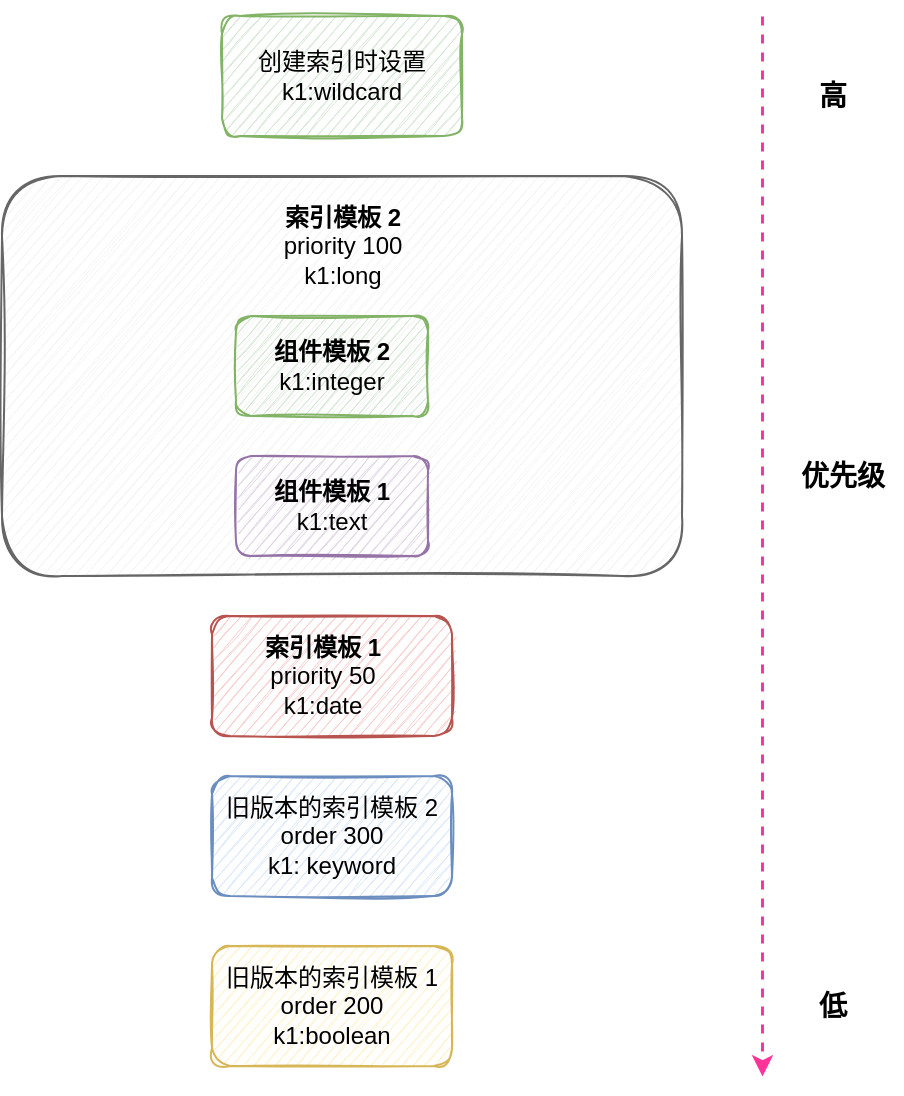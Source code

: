 <mxfile version="16.5.6" type="github">
  <diagram id="UXb4VBYM-eE1C1LwkVBp" name="Page-1">
    <mxGraphModel dx="1247" dy="669" grid="1" gridSize="10" guides="1" tooltips="1" connect="1" arrows="1" fold="1" page="1" pageScale="1" pageWidth="827" pageHeight="1169" math="0" shadow="0">
      <root>
        <mxCell id="0" />
        <mxCell id="1" parent="0" />
        <mxCell id="ZL3sPKoAzvv-5sr0PZJh-4" value="" style="rounded=1;whiteSpace=wrap;html=1;sketch=1;fillColor=#f5f5f5;strokeColor=#666666;fontColor=#333333;" parent="1" vertex="1">
          <mxGeometry x="260" y="140" width="340" height="200" as="geometry" />
        </mxCell>
        <mxCell id="ZL3sPKoAzvv-5sr0PZJh-1" value="&lt;b&gt;组件模板 1&lt;/b&gt;&lt;br&gt;k1:text" style="rounded=1;whiteSpace=wrap;html=1;fillColor=#e1d5e7;strokeColor=#9673a6;sketch=1;" parent="1" vertex="1">
          <mxGeometry x="377" y="280" width="96" height="50" as="geometry" />
        </mxCell>
        <mxCell id="ZL3sPKoAzvv-5sr0PZJh-6" value="&lt;b&gt;索引模板 2&lt;/b&gt;&lt;br&gt;&lt;span&gt;priority 100&lt;/span&gt;&lt;br&gt;&lt;span&gt;k1:long&lt;/span&gt;" style="text;html=1;resizable=0;autosize=1;align=center;verticalAlign=middle;points=[];fillColor=none;strokeColor=none;rounded=0;sketch=1;" parent="1" vertex="1">
          <mxGeometry x="390" y="150" width="80" height="50" as="geometry" />
        </mxCell>
        <mxCell id="ZL3sPKoAzvv-5sr0PZJh-7" value="&lt;b&gt;组件模板 2&lt;/b&gt;&lt;br&gt;k1:integer" style="rounded=1;whiteSpace=wrap;html=1;fillColor=#d5e8d4;strokeColor=#82b366;sketch=1;" parent="1" vertex="1">
          <mxGeometry x="377" y="210" width="96" height="50" as="geometry" />
        </mxCell>
        <mxCell id="ZL3sPKoAzvv-5sr0PZJh-10" value="" style="rounded=1;whiteSpace=wrap;html=1;sketch=1;fillColor=#f8cecc;strokeColor=#b85450;" parent="1" vertex="1">
          <mxGeometry x="365" y="360" width="120" height="60" as="geometry" />
        </mxCell>
        <mxCell id="ZL3sPKoAzvv-5sr0PZJh-9" value="&lt;b&gt;索引模板 1&lt;/b&gt;&lt;br&gt;&lt;span&gt;priority 50&lt;/span&gt;&lt;br&gt;&lt;span&gt;k1:date&lt;/span&gt;" style="text;html=1;resizable=0;autosize=1;align=center;verticalAlign=middle;points=[];fillColor=none;strokeColor=none;rounded=0;sketch=1;" parent="1" vertex="1">
          <mxGeometry x="385" y="365" width="70" height="50" as="geometry" />
        </mxCell>
        <mxCell id="ZL3sPKoAzvv-5sr0PZJh-11" value="旧版本的索引模板 1&lt;br&gt;order 200&lt;br&gt;k1:boolean" style="rounded=1;whiteSpace=wrap;html=1;sketch=1;fillColor=#fff2cc;strokeColor=#d6b656;" parent="1" vertex="1">
          <mxGeometry x="365" y="525" width="120" height="60" as="geometry" />
        </mxCell>
        <mxCell id="ZL3sPKoAzvv-5sr0PZJh-12" value="旧版本的索引模板 2&lt;br&gt;order 300&lt;br&gt;k1: keyword" style="rounded=1;whiteSpace=wrap;html=1;sketch=1;fillColor=#dae8fc;strokeColor=#6c8ebf;" parent="1" vertex="1">
          <mxGeometry x="365" y="440" width="120" height="60" as="geometry" />
        </mxCell>
        <mxCell id="ZL3sPKoAzvv-5sr0PZJh-13" value="创建索引时设置&lt;br&gt;k1:wildcard" style="rounded=1;whiteSpace=wrap;html=1;sketch=1;fillColor=#d5e8d4;strokeColor=#82b366;" parent="1" vertex="1">
          <mxGeometry x="370" y="60" width="120" height="60" as="geometry" />
        </mxCell>
        <mxCell id="MJTsk03x_nYsxU1Pp1yP-1" value="" style="endArrow=classic;html=1;rounded=1;strokeWidth=1.5;dashed=1;fillColor=#60a917;strokeColor=#FF3399;" edge="1" parent="1">
          <mxGeometry width="50" height="50" relative="1" as="geometry">
            <mxPoint x="640" y="60" as="sourcePoint" />
            <mxPoint x="640" y="590" as="targetPoint" />
          </mxGeometry>
        </mxCell>
        <mxCell id="MJTsk03x_nYsxU1Pp1yP-2" value="优先级" style="text;html=1;resizable=0;autosize=1;align=center;verticalAlign=middle;points=[];fillColor=none;strokeColor=none;rounded=0;fontSize=14;fontStyle=1" vertex="1" parent="1">
          <mxGeometry x="650" y="280" width="60" height="20" as="geometry" />
        </mxCell>
        <mxCell id="MJTsk03x_nYsxU1Pp1yP-3" value="高" style="text;html=1;resizable=0;autosize=1;align=center;verticalAlign=middle;points=[];fillColor=none;strokeColor=none;rounded=0;fontSize=14;fontStyle=1" vertex="1" parent="1">
          <mxGeometry x="660" y="90" width="30" height="20" as="geometry" />
        </mxCell>
        <mxCell id="MJTsk03x_nYsxU1Pp1yP-4" value="低" style="text;html=1;resizable=0;autosize=1;align=center;verticalAlign=middle;points=[];fillColor=none;strokeColor=none;rounded=0;fontSize=14;fontStyle=1" vertex="1" parent="1">
          <mxGeometry x="660" y="545" width="30" height="20" as="geometry" />
        </mxCell>
      </root>
    </mxGraphModel>
  </diagram>
</mxfile>

